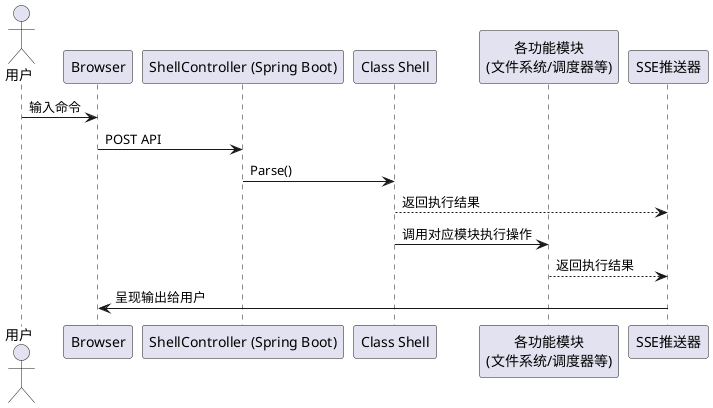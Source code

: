 @startuml
actor 用户
participant "Browser" as FE
participant "ShellController (Spring Boot)" as Controller
participant "Class Shell" as Shell
participant "各功能模块\n(文件系统/调度器等)" as Modules
participant "SSE推送器" as LogSSE

用户 -> FE : 输入命令
FE -> Controller : POST API
Controller -> Shell : Parse()
Shell --> LogSSE : 返回执行结果
Shell -> Modules : 调用对应模块执行操作
Modules --> LogSSE : 返回执行结果
LogSSE -> FE : 呈现输出给用户
@enduml
